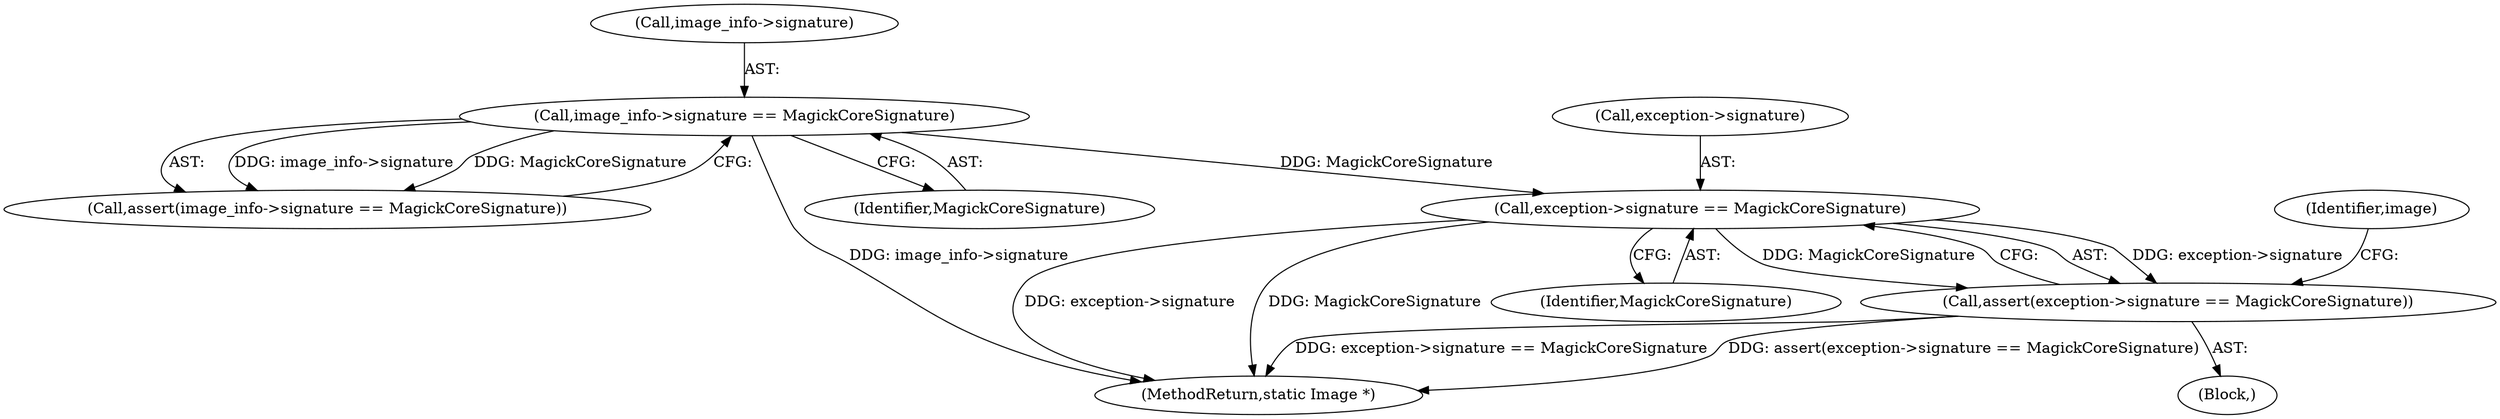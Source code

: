 digraph "0_ImageMagick_ef8f40689ac452398026c07da41656a7c87e4683@pointer" {
"1000163" [label="(Call,exception->signature == MagickCoreSignature)"];
"1000136" [label="(Call,image_info->signature == MagickCoreSignature)"];
"1000162" [label="(Call,assert(exception->signature == MagickCoreSignature))"];
"1000162" [label="(Call,assert(exception->signature == MagickCoreSignature))"];
"1000164" [label="(Call,exception->signature)"];
"1000135" [label="(Call,assert(image_info->signature == MagickCoreSignature))"];
"1000112" [label="(Block,)"];
"1000163" [label="(Call,exception->signature == MagickCoreSignature)"];
"1001579" [label="(MethodReturn,static Image *)"];
"1000167" [label="(Identifier,MagickCoreSignature)"];
"1000169" [label="(Identifier,image)"];
"1000137" [label="(Call,image_info->signature)"];
"1000140" [label="(Identifier,MagickCoreSignature)"];
"1000136" [label="(Call,image_info->signature == MagickCoreSignature)"];
"1000163" -> "1000162"  [label="AST: "];
"1000163" -> "1000167"  [label="CFG: "];
"1000164" -> "1000163"  [label="AST: "];
"1000167" -> "1000163"  [label="AST: "];
"1000162" -> "1000163"  [label="CFG: "];
"1000163" -> "1001579"  [label="DDG: exception->signature"];
"1000163" -> "1001579"  [label="DDG: MagickCoreSignature"];
"1000163" -> "1000162"  [label="DDG: exception->signature"];
"1000163" -> "1000162"  [label="DDG: MagickCoreSignature"];
"1000136" -> "1000163"  [label="DDG: MagickCoreSignature"];
"1000136" -> "1000135"  [label="AST: "];
"1000136" -> "1000140"  [label="CFG: "];
"1000137" -> "1000136"  [label="AST: "];
"1000140" -> "1000136"  [label="AST: "];
"1000135" -> "1000136"  [label="CFG: "];
"1000136" -> "1001579"  [label="DDG: image_info->signature"];
"1000136" -> "1000135"  [label="DDG: image_info->signature"];
"1000136" -> "1000135"  [label="DDG: MagickCoreSignature"];
"1000162" -> "1000112"  [label="AST: "];
"1000169" -> "1000162"  [label="CFG: "];
"1000162" -> "1001579"  [label="DDG: exception->signature == MagickCoreSignature"];
"1000162" -> "1001579"  [label="DDG: assert(exception->signature == MagickCoreSignature)"];
}
